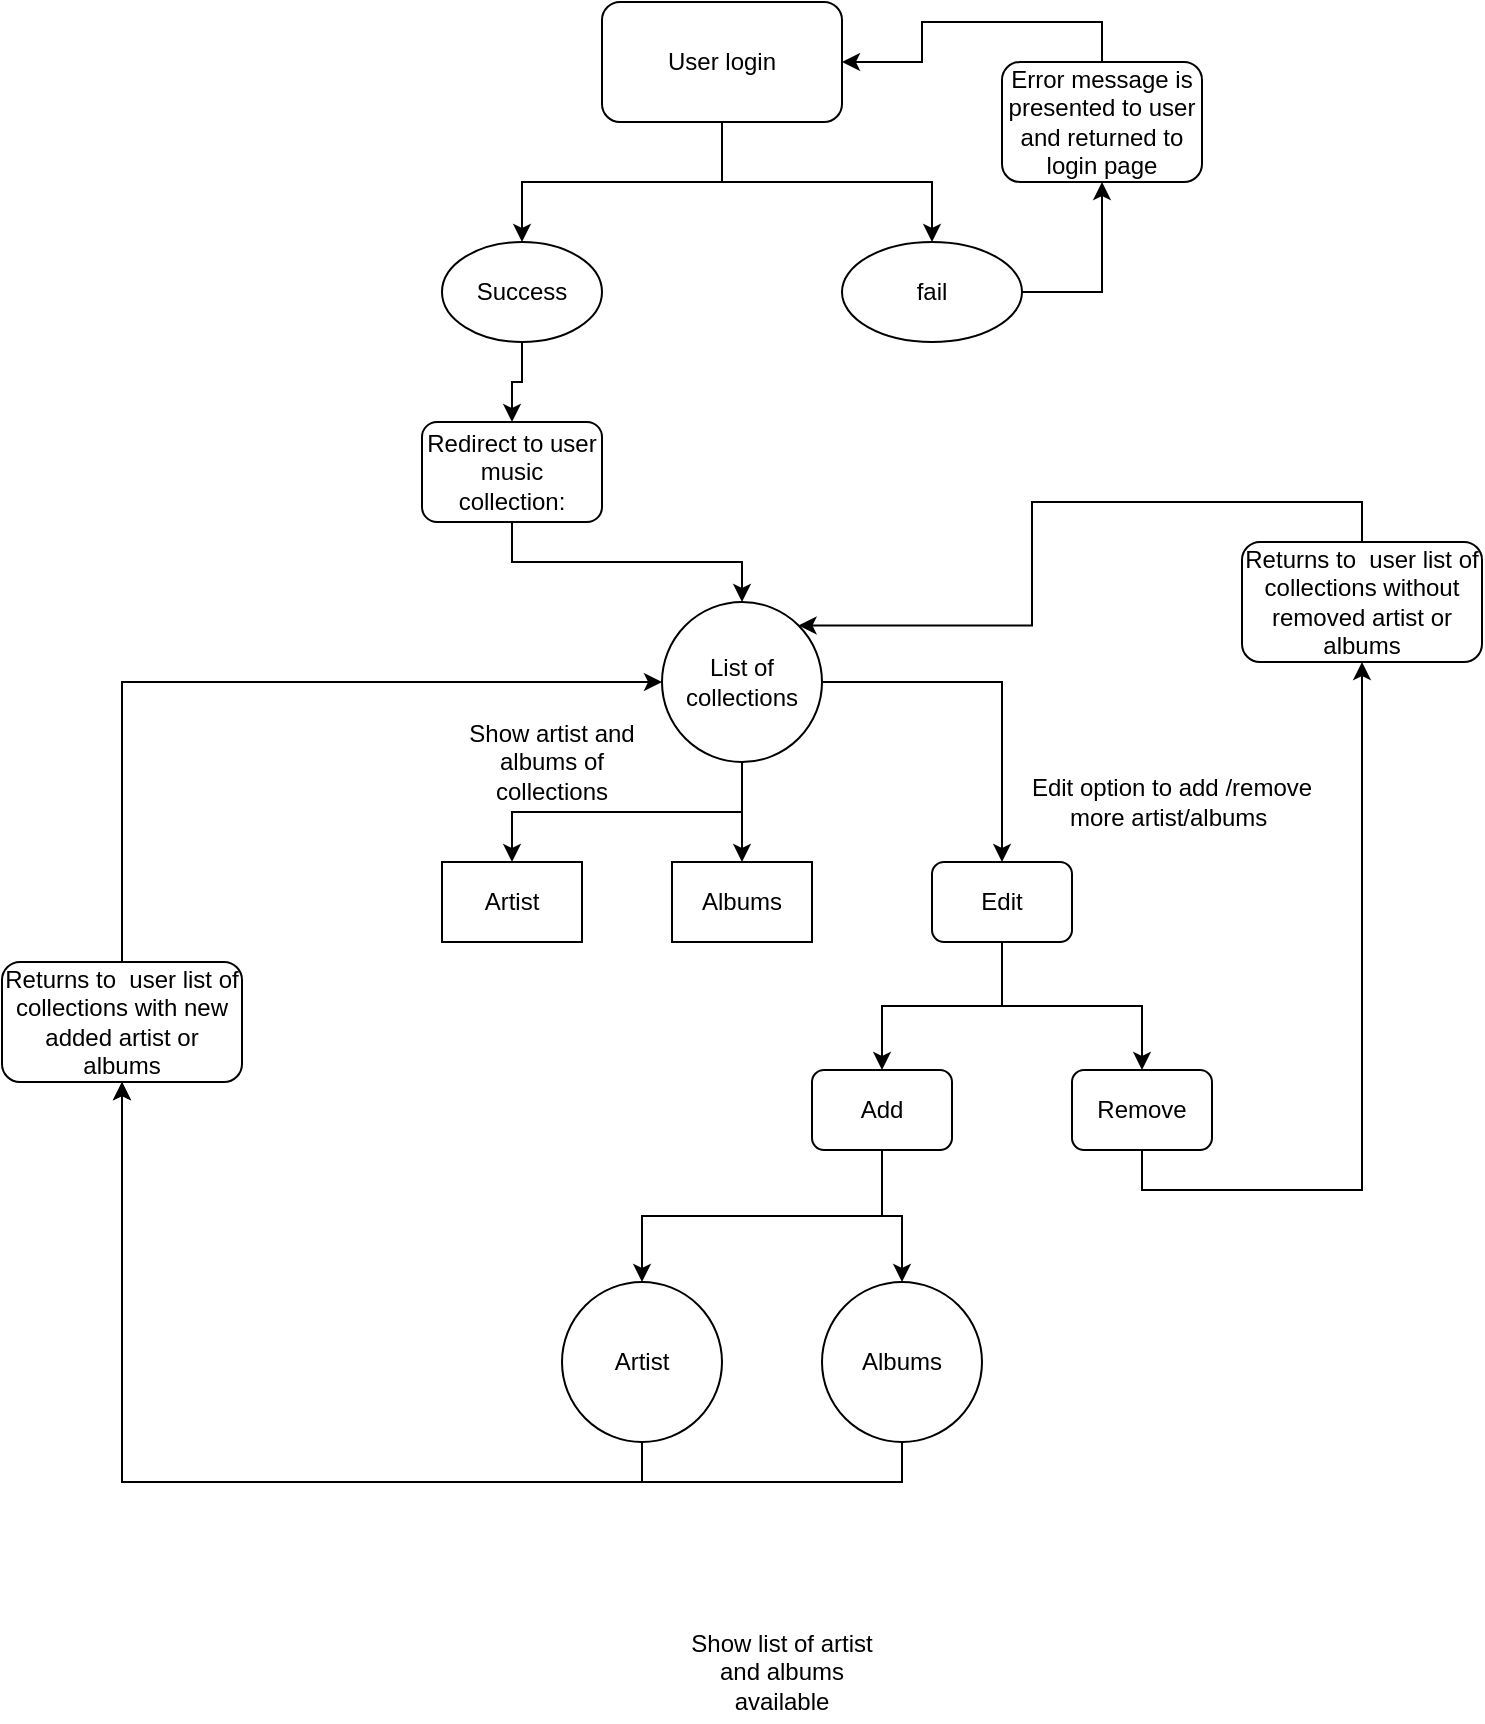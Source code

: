 <mxfile version="11.0.8" type="device"><diagram id="sHq1LscZ6Jn3oz7cNQoX" name="Page-1"><mxGraphModel dx="700" dy="754" grid="1" gridSize="10" guides="1" tooltips="1" connect="1" arrows="1" fold="1" page="1" pageScale="1" pageWidth="827" pageHeight="1169" math="0" shadow="0"><root><mxCell id="0"/><mxCell id="1" parent="0"/><mxCell id="hElNJkpD9YPqgo6XQKjo-6" style="edgeStyle=orthogonalEdgeStyle;rounded=0;orthogonalLoop=1;jettySize=auto;html=1;exitX=0.5;exitY=1;exitDx=0;exitDy=0;entryX=0.5;entryY=0;entryDx=0;entryDy=0;" edge="1" parent="1" source="hElNJkpD9YPqgo6XQKjo-1" target="hElNJkpD9YPqgo6XQKjo-2"><mxGeometry relative="1" as="geometry"/></mxCell><mxCell id="hElNJkpD9YPqgo6XQKjo-7" style="edgeStyle=orthogonalEdgeStyle;rounded=0;orthogonalLoop=1;jettySize=auto;html=1;exitX=0.5;exitY=1;exitDx=0;exitDy=0;" edge="1" parent="1" source="hElNJkpD9YPqgo6XQKjo-1" target="hElNJkpD9YPqgo6XQKjo-3"><mxGeometry relative="1" as="geometry"/></mxCell><mxCell id="hElNJkpD9YPqgo6XQKjo-1" value="User login" style="rounded=1;whiteSpace=wrap;html=1;" vertex="1" parent="1"><mxGeometry x="360" y="70" width="120" height="60" as="geometry"/></mxCell><mxCell id="hElNJkpD9YPqgo6XQKjo-13" style="edgeStyle=orthogonalEdgeStyle;rounded=0;orthogonalLoop=1;jettySize=auto;html=1;exitX=0.5;exitY=1;exitDx=0;exitDy=0;" edge="1" parent="1" source="hElNJkpD9YPqgo6XQKjo-2" target="hElNJkpD9YPqgo6XQKjo-12"><mxGeometry relative="1" as="geometry"/></mxCell><mxCell id="hElNJkpD9YPqgo6XQKjo-2" value="Success" style="ellipse;whiteSpace=wrap;html=1;" vertex="1" parent="1"><mxGeometry x="280" y="190" width="80" height="50" as="geometry"/></mxCell><mxCell id="hElNJkpD9YPqgo6XQKjo-10" style="edgeStyle=orthogonalEdgeStyle;rounded=0;orthogonalLoop=1;jettySize=auto;html=1;exitX=1;exitY=0.5;exitDx=0;exitDy=0;entryX=0.5;entryY=1;entryDx=0;entryDy=0;" edge="1" parent="1" source="hElNJkpD9YPqgo6XQKjo-3" target="hElNJkpD9YPqgo6XQKjo-9"><mxGeometry relative="1" as="geometry"/></mxCell><mxCell id="hElNJkpD9YPqgo6XQKjo-3" value="fail" style="ellipse;whiteSpace=wrap;html=1;" vertex="1" parent="1"><mxGeometry x="480" y="190" width="90" height="50" as="geometry"/></mxCell><mxCell id="hElNJkpD9YPqgo6XQKjo-11" style="edgeStyle=orthogonalEdgeStyle;rounded=0;orthogonalLoop=1;jettySize=auto;html=1;exitX=0.5;exitY=0;exitDx=0;exitDy=0;entryX=1;entryY=0.5;entryDx=0;entryDy=0;" edge="1" parent="1" source="hElNJkpD9YPqgo6XQKjo-9" target="hElNJkpD9YPqgo6XQKjo-1"><mxGeometry relative="1" as="geometry"/></mxCell><mxCell id="hElNJkpD9YPqgo6XQKjo-9" value="Error message is presented to user and returned to login page" style="rounded=1;whiteSpace=wrap;html=1;" vertex="1" parent="1"><mxGeometry x="560" y="100" width="100" height="60" as="geometry"/></mxCell><mxCell id="hElNJkpD9YPqgo6XQKjo-15" style="edgeStyle=orthogonalEdgeStyle;rounded=0;orthogonalLoop=1;jettySize=auto;html=1;exitX=0.5;exitY=1;exitDx=0;exitDy=0;entryX=0.5;entryY=0;entryDx=0;entryDy=0;" edge="1" parent="1" source="hElNJkpD9YPqgo6XQKjo-12" target="hElNJkpD9YPqgo6XQKjo-14"><mxGeometry relative="1" as="geometry"/></mxCell><mxCell id="hElNJkpD9YPqgo6XQKjo-12" value="Redirect to user music collection:" style="rounded=1;whiteSpace=wrap;html=1;" vertex="1" parent="1"><mxGeometry x="270" y="280" width="90" height="50" as="geometry"/></mxCell><mxCell id="hElNJkpD9YPqgo6XQKjo-18" style="edgeStyle=orthogonalEdgeStyle;rounded=0;orthogonalLoop=1;jettySize=auto;html=1;exitX=0.5;exitY=1;exitDx=0;exitDy=0;" edge="1" parent="1" source="hElNJkpD9YPqgo6XQKjo-14" target="hElNJkpD9YPqgo6XQKjo-16"><mxGeometry relative="1" as="geometry"/></mxCell><mxCell id="hElNJkpD9YPqgo6XQKjo-19" style="edgeStyle=orthogonalEdgeStyle;rounded=0;orthogonalLoop=1;jettySize=auto;html=1;exitX=0.5;exitY=1;exitDx=0;exitDy=0;entryX=0.5;entryY=0;entryDx=0;entryDy=0;" edge="1" parent="1" source="hElNJkpD9YPqgo6XQKjo-14" target="hElNJkpD9YPqgo6XQKjo-17"><mxGeometry relative="1" as="geometry"/></mxCell><mxCell id="hElNJkpD9YPqgo6XQKjo-27" style="edgeStyle=orthogonalEdgeStyle;rounded=0;orthogonalLoop=1;jettySize=auto;html=1;exitX=1;exitY=0.5;exitDx=0;exitDy=0;entryX=0.5;entryY=0;entryDx=0;entryDy=0;" edge="1" parent="1" source="hElNJkpD9YPqgo6XQKjo-14" target="hElNJkpD9YPqgo6XQKjo-25"><mxGeometry relative="1" as="geometry"/></mxCell><mxCell id="hElNJkpD9YPqgo6XQKjo-14" value="List of collections" style="ellipse;whiteSpace=wrap;html=1;aspect=fixed;" vertex="1" parent="1"><mxGeometry x="390" y="370" width="80" height="80" as="geometry"/></mxCell><mxCell id="hElNJkpD9YPqgo6XQKjo-16" value="Artist" style="rounded=0;whiteSpace=wrap;html=1;" vertex="1" parent="1"><mxGeometry x="280" y="500" width="70" height="40" as="geometry"/></mxCell><mxCell id="hElNJkpD9YPqgo6XQKjo-17" value="Albums" style="rounded=0;whiteSpace=wrap;html=1;" vertex="1" parent="1"><mxGeometry x="395" y="500" width="70" height="40" as="geometry"/></mxCell><mxCell id="hElNJkpD9YPqgo6XQKjo-20" value="Show artist and albums of collections" style="text;html=1;strokeColor=none;fillColor=none;align=center;verticalAlign=middle;whiteSpace=wrap;rounded=0;" vertex="1" parent="1"><mxGeometry x="280" y="430" width="110" height="40" as="geometry"/></mxCell><mxCell id="hElNJkpD9YPqgo6XQKjo-33" style="edgeStyle=orthogonalEdgeStyle;rounded=0;orthogonalLoop=1;jettySize=auto;html=1;exitX=0.5;exitY=1;exitDx=0;exitDy=0;entryX=0.5;entryY=0;entryDx=0;entryDy=0;" edge="1" parent="1" source="hElNJkpD9YPqgo6XQKjo-22" target="hElNJkpD9YPqgo6XQKjo-31"><mxGeometry relative="1" as="geometry"/></mxCell><mxCell id="hElNJkpD9YPqgo6XQKjo-34" style="edgeStyle=orthogonalEdgeStyle;rounded=0;orthogonalLoop=1;jettySize=auto;html=1;exitX=0.5;exitY=1;exitDx=0;exitDy=0;" edge="1" parent="1" source="hElNJkpD9YPqgo6XQKjo-22" target="hElNJkpD9YPqgo6XQKjo-32"><mxGeometry relative="1" as="geometry"/></mxCell><mxCell id="hElNJkpD9YPqgo6XQKjo-22" value="Add" style="rounded=1;whiteSpace=wrap;html=1;" vertex="1" parent="1"><mxGeometry x="465" y="604" width="70" height="40" as="geometry"/></mxCell><mxCell id="hElNJkpD9YPqgo6XQKjo-28" style="edgeStyle=orthogonalEdgeStyle;rounded=0;orthogonalLoop=1;jettySize=auto;html=1;exitX=0.5;exitY=1;exitDx=0;exitDy=0;entryX=0.5;entryY=0;entryDx=0;entryDy=0;" edge="1" parent="1" source="hElNJkpD9YPqgo6XQKjo-25" target="hElNJkpD9YPqgo6XQKjo-22"><mxGeometry relative="1" as="geometry"/></mxCell><mxCell id="hElNJkpD9YPqgo6XQKjo-29" style="edgeStyle=orthogonalEdgeStyle;rounded=0;orthogonalLoop=1;jettySize=auto;html=1;exitX=0.5;exitY=1;exitDx=0;exitDy=0;entryX=0.5;entryY=0;entryDx=0;entryDy=0;" edge="1" parent="1" source="hElNJkpD9YPqgo6XQKjo-25" target="hElNJkpD9YPqgo6XQKjo-26"><mxGeometry relative="1" as="geometry"/></mxCell><mxCell id="hElNJkpD9YPqgo6XQKjo-25" value="Edit" style="rounded=1;whiteSpace=wrap;html=1;" vertex="1" parent="1"><mxGeometry x="525" y="500" width="70" height="40" as="geometry"/></mxCell><mxCell id="hElNJkpD9YPqgo6XQKjo-47" style="edgeStyle=orthogonalEdgeStyle;rounded=0;orthogonalLoop=1;jettySize=auto;html=1;exitX=0.5;exitY=1;exitDx=0;exitDy=0;entryX=0.5;entryY=1;entryDx=0;entryDy=0;" edge="1" parent="1" source="hElNJkpD9YPqgo6XQKjo-26" target="hElNJkpD9YPqgo6XQKjo-45"><mxGeometry relative="1" as="geometry"/></mxCell><mxCell id="hElNJkpD9YPqgo6XQKjo-26" value="Remove" style="rounded=1;whiteSpace=wrap;html=1;" vertex="1" parent="1"><mxGeometry x="595" y="604" width="70" height="40" as="geometry"/></mxCell><mxCell id="hElNJkpD9YPqgo6XQKjo-30" value="Edit option to add /remove more artist/albums&amp;nbsp;" style="text;html=1;strokeColor=none;fillColor=none;align=center;verticalAlign=middle;whiteSpace=wrap;rounded=0;" vertex="1" parent="1"><mxGeometry x="570" y="452.5" width="150" height="35" as="geometry"/></mxCell><mxCell id="hElNJkpD9YPqgo6XQKjo-39" style="edgeStyle=orthogonalEdgeStyle;rounded=0;orthogonalLoop=1;jettySize=auto;html=1;exitX=0.5;exitY=1;exitDx=0;exitDy=0;entryX=0.5;entryY=1;entryDx=0;entryDy=0;" edge="1" parent="1" source="hElNJkpD9YPqgo6XQKjo-31" target="hElNJkpD9YPqgo6XQKjo-37"><mxGeometry relative="1" as="geometry"/></mxCell><mxCell id="hElNJkpD9YPqgo6XQKjo-31" value="Artist" style="ellipse;whiteSpace=wrap;html=1;aspect=fixed;" vertex="1" parent="1"><mxGeometry x="340" y="710" width="80" height="80" as="geometry"/></mxCell><mxCell id="hElNJkpD9YPqgo6XQKjo-42" style="edgeStyle=orthogonalEdgeStyle;rounded=0;orthogonalLoop=1;jettySize=auto;html=1;exitX=0.5;exitY=1;exitDx=0;exitDy=0;entryX=0.5;entryY=1;entryDx=0;entryDy=0;" edge="1" parent="1" source="hElNJkpD9YPqgo6XQKjo-32" target="hElNJkpD9YPqgo6XQKjo-37"><mxGeometry relative="1" as="geometry"/></mxCell><mxCell id="hElNJkpD9YPqgo6XQKjo-32" value="Albums" style="ellipse;whiteSpace=wrap;html=1;aspect=fixed;" vertex="1" parent="1"><mxGeometry x="470" y="710" width="80" height="80" as="geometry"/></mxCell><mxCell id="hElNJkpD9YPqgo6XQKjo-35" value="Show list of artist and albums available" style="text;html=1;strokeColor=none;fillColor=none;align=center;verticalAlign=middle;whiteSpace=wrap;rounded=0;" vertex="1" parent="1"><mxGeometry x="395" y="880" width="110" height="50" as="geometry"/></mxCell><mxCell id="hElNJkpD9YPqgo6XQKjo-43" style="edgeStyle=orthogonalEdgeStyle;rounded=0;orthogonalLoop=1;jettySize=auto;html=1;exitX=0.5;exitY=0;exitDx=0;exitDy=0;entryX=0;entryY=0.5;entryDx=0;entryDy=0;" edge="1" parent="1" source="hElNJkpD9YPqgo6XQKjo-37" target="hElNJkpD9YPqgo6XQKjo-14"><mxGeometry relative="1" as="geometry"/></mxCell><mxCell id="hElNJkpD9YPqgo6XQKjo-37" value="Returns to&amp;nbsp; user list of collections with new added artist or albums" style="rounded=1;whiteSpace=wrap;html=1;" vertex="1" parent="1"><mxGeometry x="60" y="550" width="120" height="60" as="geometry"/></mxCell><mxCell id="hElNJkpD9YPqgo6XQKjo-49" style="edgeStyle=orthogonalEdgeStyle;rounded=0;orthogonalLoop=1;jettySize=auto;html=1;exitX=0.5;exitY=0;exitDx=0;exitDy=0;entryX=1;entryY=0;entryDx=0;entryDy=0;" edge="1" parent="1" source="hElNJkpD9YPqgo6XQKjo-45" target="hElNJkpD9YPqgo6XQKjo-14"><mxGeometry relative="1" as="geometry"/></mxCell><mxCell id="hElNJkpD9YPqgo6XQKjo-45" value="Returns to&amp;nbsp; user list of collections without removed artist or albums" style="rounded=1;whiteSpace=wrap;html=1;" vertex="1" parent="1"><mxGeometry x="680" y="340" width="120" height="60" as="geometry"/></mxCell></root></mxGraphModel></diagram></mxfile>
